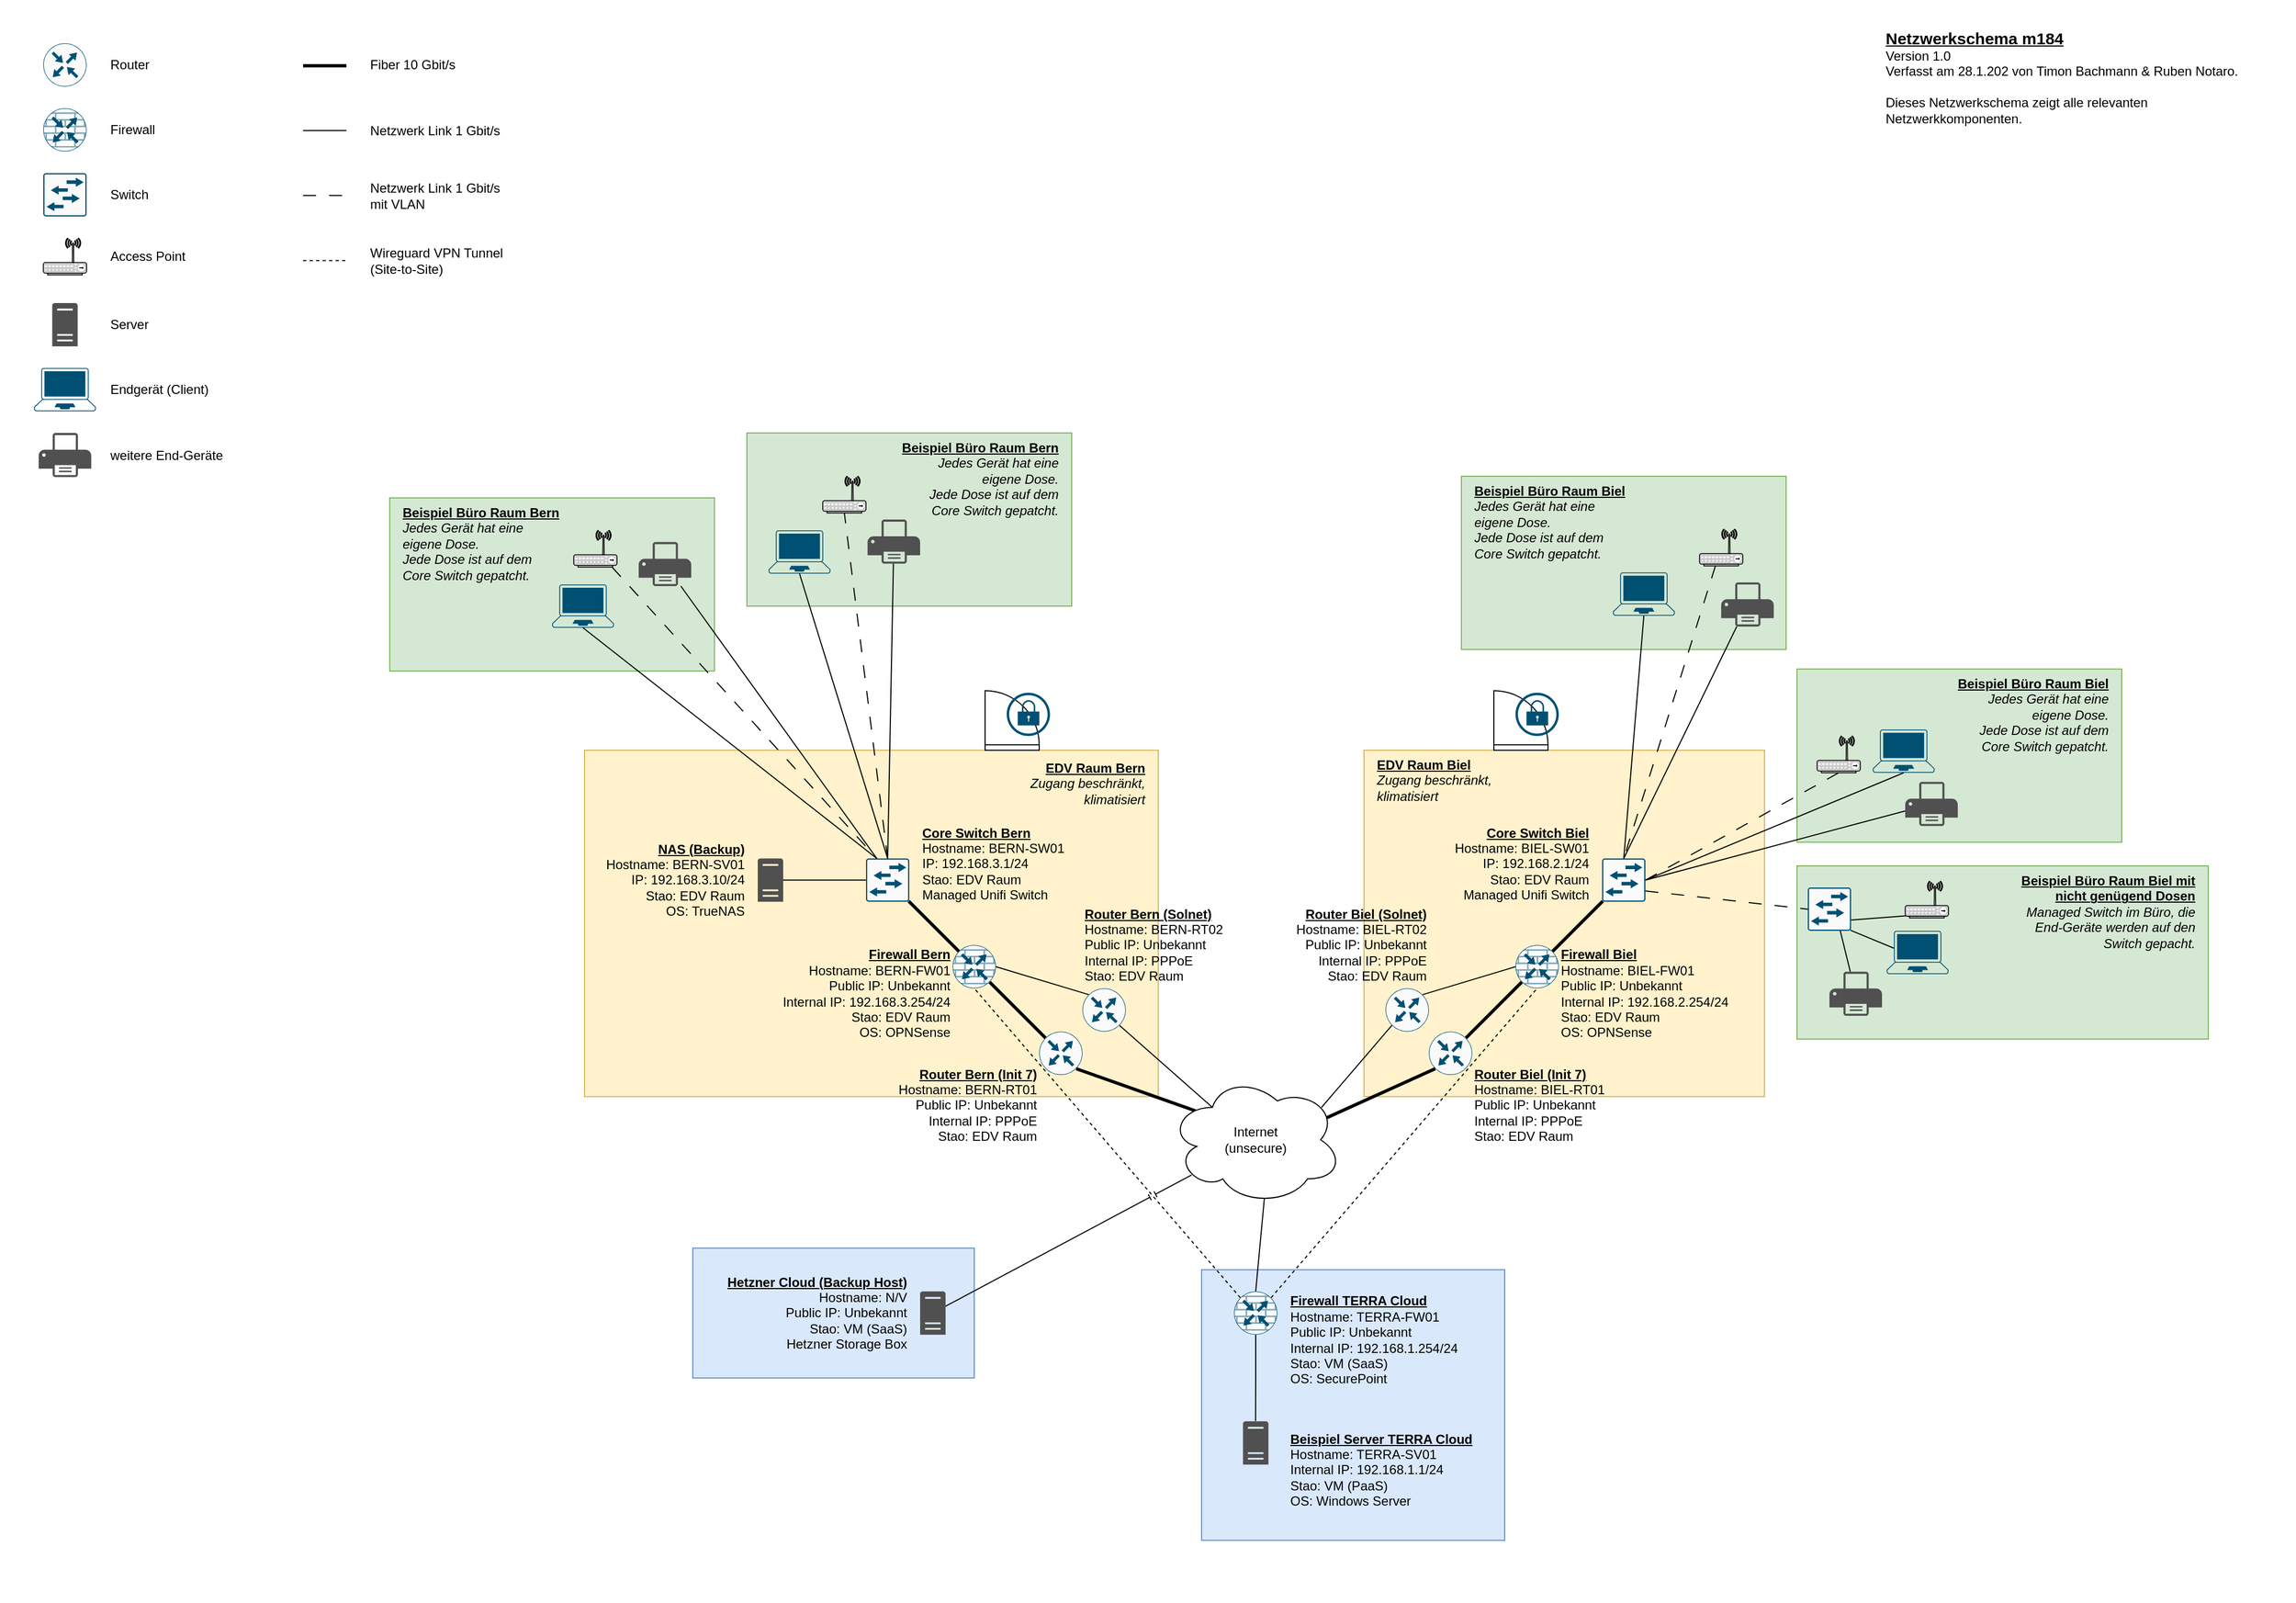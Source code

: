 <mxfile version="26.0.4">
  <diagram name="Page-1" id="UsSGIcp84zUyu0MzKcrr">
    <mxGraphModel dx="2963" dy="1770" grid="1" gridSize="10" guides="1" tooltips="1" connect="1" arrows="1" fold="1" page="1" pageScale="1" pageWidth="4681" pageHeight="3300" math="0" shadow="0">
      <root>
        <mxCell id="0" />
        <mxCell id="1" parent="0" />
        <mxCell id="P50r-k5YsGxF0OZIqXVP-54" value="" style="rounded=0;whiteSpace=wrap;html=1;strokeColor=none;" parent="1" vertex="1">
          <mxGeometry width="2120" height="1480" as="geometry" />
        </mxCell>
        <mxCell id="P50r-k5YsGxF0OZIqXVP-23" value="" style="rounded=0;whiteSpace=wrap;html=1;fillColor=#d5e8d4;strokeColor=#82b366;" parent="1" vertex="1">
          <mxGeometry x="690" y="400" width="300" height="160" as="geometry" />
        </mxCell>
        <mxCell id="P50r-k5YsGxF0OZIqXVP-21" value="" style="rounded=0;whiteSpace=wrap;html=1;fillColor=#d5e8d4;strokeColor=#82b366;" parent="1" vertex="1">
          <mxGeometry x="360" y="460" width="300" height="160" as="geometry" />
        </mxCell>
        <mxCell id="P50r-k5YsGxF0OZIqXVP-1" value="" style="rounded=0;whiteSpace=wrap;html=1;fillColor=#fff2cc;strokeColor=#d6b656;" parent="1" vertex="1">
          <mxGeometry x="540" y="693.13" width="530" height="320" as="geometry" />
        </mxCell>
        <mxCell id="sP-9WGVtGv9-Uc-BqsXa-68" value="" style="rounded=0;whiteSpace=wrap;html=1;fillColor=#fff2cc;strokeColor=#d6b656;" parent="1" vertex="1">
          <mxGeometry x="1260" y="693.13" width="370" height="320" as="geometry" />
        </mxCell>
        <mxCell id="sP-9WGVtGv9-Uc-BqsXa-67" value="" style="rounded=0;whiteSpace=wrap;html=1;fillColor=#dae8fc;strokeColor=#6c8ebf;" parent="1" vertex="1">
          <mxGeometry x="1110" y="1173.13" width="280" height="250" as="geometry" />
        </mxCell>
        <mxCell id="sP-9WGVtGv9-Uc-BqsXa-65" value="" style="rounded=0;whiteSpace=wrap;html=1;fillColor=#dae8fc;strokeColor=#6c8ebf;" parent="1" vertex="1">
          <mxGeometry x="640" y="1153.13" width="260" height="120" as="geometry" />
        </mxCell>
        <mxCell id="-FKKVO8TBDIa5PF5qQGM-1" value="" style="sketch=0;points=[[0.015,0.015,0],[0.985,0.015,0],[0.985,0.985,0],[0.015,0.985,0],[0.25,0,0],[0.5,0,0],[0.75,0,0],[1,0.25,0],[1,0.5,0],[1,0.75,0],[0.75,1,0],[0.5,1,0],[0.25,1,0],[0,0.75,0],[0,0.5,0],[0,0.25,0]];verticalLabelPosition=bottom;html=1;verticalAlign=top;aspect=fixed;align=center;pointerEvents=1;shape=mxgraph.cisco19.rect;prIcon=l2_switch;fillColor=#FAFAFA;strokeColor=#005073;" parent="1" vertex="1">
          <mxGeometry x="40" y="160" width="40" height="40" as="geometry" />
        </mxCell>
        <mxCell id="-FKKVO8TBDIa5PF5qQGM-2" value="" style="sketch=0;points=[[0.5,0,0],[1,0.5,0],[0.5,1,0],[0,0.5,0],[0.145,0.145,0],[0.856,0.145,0],[0.855,0.856,0],[0.145,0.855,0]];verticalLabelPosition=bottom;html=1;verticalAlign=top;aspect=fixed;align=center;pointerEvents=1;shape=mxgraph.cisco19.rect;prIcon=router;fillColor=#FAFAFA;strokeColor=#005073;" parent="1" vertex="1">
          <mxGeometry x="40" y="40" width="40" height="40" as="geometry" />
        </mxCell>
        <mxCell id="-FKKVO8TBDIa5PF5qQGM-4" value="" style="sketch=0;points=[[0.5,0,0],[1,0.5,0],[0.5,1,0],[0,0.5,0],[0.145,0.145,0],[0.856,0.145,0],[0.855,0.856,0],[0.145,0.855,0]];verticalLabelPosition=bottom;html=1;verticalAlign=top;aspect=fixed;align=center;pointerEvents=1;shape=mxgraph.cisco19.rect;prIcon=router_with_firewall;fillColor=#FAFAFA;strokeColor=#005073;" parent="1" vertex="1">
          <mxGeometry x="40" y="100" width="40" height="40" as="geometry" />
        </mxCell>
        <mxCell id="-FKKVO8TBDIa5PF5qQGM-5" value="Router" style="text;html=1;align=left;verticalAlign=middle;whiteSpace=wrap;rounded=0;" parent="1" vertex="1">
          <mxGeometry x="100" y="40" width="140" height="40" as="geometry" />
        </mxCell>
        <mxCell id="-FKKVO8TBDIa5PF5qQGM-6" value="Firewall" style="text;html=1;align=left;verticalAlign=middle;whiteSpace=wrap;rounded=0;" parent="1" vertex="1">
          <mxGeometry x="100" y="100" width="140" height="40" as="geometry" />
        </mxCell>
        <mxCell id="-FKKVO8TBDIa5PF5qQGM-7" value="Switch" style="text;html=1;align=left;verticalAlign=middle;whiteSpace=wrap;rounded=0;" parent="1" vertex="1">
          <mxGeometry x="100" y="160" width="140" height="40" as="geometry" />
        </mxCell>
        <mxCell id="-FKKVO8TBDIa5PF5qQGM-10" value="" style="sketch=0;pointerEvents=1;shadow=0;dashed=0;html=1;strokeColor=none;fillColor=#505050;labelPosition=center;verticalLabelPosition=bottom;verticalAlign=top;outlineConnect=0;align=center;shape=mxgraph.office.servers.server_generic;" parent="1" vertex="1">
          <mxGeometry x="48.25" y="280" width="23.5" height="40" as="geometry" />
        </mxCell>
        <mxCell id="-FKKVO8TBDIa5PF5qQGM-11" value="Server" style="text;html=1;align=left;verticalAlign=middle;whiteSpace=wrap;rounded=0;" parent="1" vertex="1">
          <mxGeometry x="100" y="280" width="140" height="40" as="geometry" />
        </mxCell>
        <mxCell id="-FKKVO8TBDIa5PF5qQGM-14" value="" style="points=[[0.13,0.02,0],[0.5,0,0],[0.87,0.02,0],[0.885,0.4,0],[0.985,0.985,0],[0.5,1,0],[0.015,0.985,0],[0.115,0.4,0]];verticalLabelPosition=bottom;sketch=0;html=1;verticalAlign=top;aspect=fixed;align=center;pointerEvents=1;shape=mxgraph.cisco19.laptop;fillColor=#005073;strokeColor=none;" parent="1" vertex="1">
          <mxGeometry x="31.43" y="340" width="57.14" height="40" as="geometry" />
        </mxCell>
        <mxCell id="-FKKVO8TBDIa5PF5qQGM-15" value="Endgerät (Client)" style="text;html=1;align=left;verticalAlign=middle;whiteSpace=wrap;rounded=0;" parent="1" vertex="1">
          <mxGeometry x="100" y="340" width="140" height="40" as="geometry" />
        </mxCell>
        <mxCell id="-FKKVO8TBDIa5PF5qQGM-16" value="" style="endArrow=none;html=1;rounded=0;strokeWidth=3;" parent="1" edge="1">
          <mxGeometry width="50" height="50" relative="1" as="geometry">
            <mxPoint x="280" y="60.76" as="sourcePoint" />
            <mxPoint x="320" y="60.76" as="targetPoint" />
          </mxGeometry>
        </mxCell>
        <mxCell id="-FKKVO8TBDIa5PF5qQGM-17" value="Fiber 10 Gbit/s" style="text;html=1;align=left;verticalAlign=middle;whiteSpace=wrap;rounded=0;" parent="1" vertex="1">
          <mxGeometry x="340" y="40" width="140" height="40" as="geometry" />
        </mxCell>
        <mxCell id="-FKKVO8TBDIa5PF5qQGM-18" value="Netzwerk Link 1 Gbit/s" style="text;html=1;align=left;verticalAlign=middle;whiteSpace=wrap;rounded=0;" parent="1" vertex="1">
          <mxGeometry x="340" y="100.76" width="140" height="40" as="geometry" />
        </mxCell>
        <mxCell id="-FKKVO8TBDIa5PF5qQGM-19" value="" style="endArrow=none;html=1;rounded=0;" parent="1" edge="1">
          <mxGeometry width="50" height="50" relative="1" as="geometry">
            <mxPoint x="280" y="120.61" as="sourcePoint" />
            <mxPoint x="320" y="120.61" as="targetPoint" />
          </mxGeometry>
        </mxCell>
        <mxCell id="-FKKVO8TBDIa5PF5qQGM-20" value="" style="endArrow=none;html=1;rounded=0;dashed=1;" parent="1" edge="1">
          <mxGeometry width="50" height="50" relative="1" as="geometry">
            <mxPoint x="280" y="240.76" as="sourcePoint" />
            <mxPoint x="320" y="240.76" as="targetPoint" />
          </mxGeometry>
        </mxCell>
        <mxCell id="-FKKVO8TBDIa5PF5qQGM-21" value="Wireguard VPN Tunnel&lt;div&gt;(Site-to-Site)&lt;/div&gt;" style="text;html=1;align=left;verticalAlign=middle;whiteSpace=wrap;rounded=0;" parent="1" vertex="1">
          <mxGeometry x="340" y="220.76" width="140" height="40" as="geometry" />
        </mxCell>
        <mxCell id="sP-9WGVtGv9-Uc-BqsXa-1" value="weitere End-Geräte" style="text;html=1;align=left;verticalAlign=middle;whiteSpace=wrap;rounded=0;" parent="1" vertex="1">
          <mxGeometry x="100" y="400.76" width="140" height="40" as="geometry" />
        </mxCell>
        <mxCell id="sP-9WGVtGv9-Uc-BqsXa-2" value="" style="sketch=0;pointerEvents=1;shadow=0;dashed=0;html=1;strokeColor=none;fillColor=#505050;labelPosition=center;verticalLabelPosition=bottom;verticalAlign=top;outlineConnect=0;align=center;shape=mxgraph.office.devices.printer;aspect=fixed;" parent="1" vertex="1">
          <mxGeometry x="35.72" y="400" width="48.57" height="40.76" as="geometry" />
        </mxCell>
        <mxCell id="sP-9WGVtGv9-Uc-BqsXa-3" value="Netzwerk Link 1 Gbit/s mit VLAN" style="text;html=1;align=left;verticalAlign=middle;whiteSpace=wrap;rounded=0;" parent="1" vertex="1">
          <mxGeometry x="340" y="160.76" width="140" height="40" as="geometry" />
        </mxCell>
        <mxCell id="sP-9WGVtGv9-Uc-BqsXa-4" value="" style="endArrow=none;html=1;rounded=0;startArrow=none;startFill=0;dashed=1;dashPattern=12 12;" parent="1" edge="1">
          <mxGeometry width="50" height="50" relative="1" as="geometry">
            <mxPoint x="280" y="180.61" as="sourcePoint" />
            <mxPoint x="320" y="180.61" as="targetPoint" />
          </mxGeometry>
        </mxCell>
        <mxCell id="sP-9WGVtGv9-Uc-BqsXa-5" value="" style="fontColor=#0066CC;verticalAlign=top;verticalLabelPosition=bottom;labelPosition=center;align=center;html=1;outlineConnect=0;fillColor=#CCCCCC;strokeColor=#000000;gradientColor=none;gradientDirection=north;strokeWidth=2;shape=mxgraph.networks.wireless_hub;aspect=fixed;" parent="1" vertex="1">
          <mxGeometry x="40.01" y="220" width="40" height="34" as="geometry" />
        </mxCell>
        <mxCell id="sP-9WGVtGv9-Uc-BqsXa-6" value="Access Point" style="text;html=1;align=left;verticalAlign=middle;whiteSpace=wrap;rounded=0;" parent="1" vertex="1">
          <mxGeometry x="100" y="217" width="140" height="40" as="geometry" />
        </mxCell>
        <mxCell id="sP-9WGVtGv9-Uc-BqsXa-8" value="" style="sketch=0;points=[[0.5,0,0],[1,0.5,0],[0.5,1,0],[0,0.5,0],[0.145,0.145,0],[0.856,0.145,0],[0.855,0.856,0],[0.145,0.855,0]];verticalLabelPosition=bottom;html=1;verticalAlign=top;aspect=fixed;align=center;pointerEvents=1;shape=mxgraph.cisco19.rect;prIcon=router;fillColor=#FAFAFA;strokeColor=#005073;" parent="1" vertex="1">
          <mxGeometry x="960" y="953.13" width="40" height="40" as="geometry" />
        </mxCell>
        <mxCell id="sP-9WGVtGv9-Uc-BqsXa-10" value="" style="sketch=0;points=[[0.5,0,0],[1,0.5,0],[0.5,1,0],[0,0.5,0],[0.145,0.145,0],[0.856,0.145,0],[0.855,0.856,0],[0.145,0.855,0]];verticalLabelPosition=bottom;html=1;verticalAlign=top;aspect=fixed;align=center;pointerEvents=1;shape=mxgraph.cisco19.rect;prIcon=router;fillColor=#FAFAFA;strokeColor=#005073;" parent="1" vertex="1">
          <mxGeometry x="1320" y="953.13" width="40" height="40" as="geometry" />
        </mxCell>
        <mxCell id="sP-9WGVtGv9-Uc-BqsXa-12" value="" style="endArrow=none;html=1;rounded=0;dashed=1;entryX=0.5;entryY=1;entryDx=0;entryDy=0;entryPerimeter=0;exitX=0.145;exitY=0.145;exitDx=0;exitDy=0;exitPerimeter=0;jumpStyle=none;" parent="1" source="sP-9WGVtGv9-Uc-BqsXa-23" target="sP-9WGVtGv9-Uc-BqsXa-17" edge="1">
          <mxGeometry width="50" height="50" relative="1" as="geometry">
            <mxPoint x="1145.8" y="1198.93" as="sourcePoint" />
            <mxPoint x="900" y="843.13" as="targetPoint" />
          </mxGeometry>
        </mxCell>
        <mxCell id="sP-9WGVtGv9-Uc-BqsXa-13" value="" style="endArrow=none;html=1;rounded=0;dashed=1;entryX=0.5;entryY=1;entryDx=0;entryDy=0;entryPerimeter=0;exitX=0.856;exitY=0.145;exitDx=0;exitDy=0;exitPerimeter=0;jumpStyle=none;" parent="1" source="sP-9WGVtGv9-Uc-BqsXa-23" target="sP-9WGVtGv9-Uc-BqsXa-19" edge="1">
          <mxGeometry width="50" height="50" relative="1" as="geometry">
            <mxPoint x="1174.22" y="1198.93" as="sourcePoint" />
            <mxPoint x="994" y="977.13" as="targetPoint" />
          </mxGeometry>
        </mxCell>
        <mxCell id="sP-9WGVtGv9-Uc-BqsXa-14" value="" style="endArrow=none;html=1;rounded=0;strokeWidth=3;exitX=0.855;exitY=0.856;exitDx=0;exitDy=0;exitPerimeter=0;entryX=0.151;entryY=0.276;entryDx=0;entryDy=0;entryPerimeter=0;" parent="1" source="sP-9WGVtGv9-Uc-BqsXa-8" target="sP-9WGVtGv9-Uc-BqsXa-7" edge="1">
          <mxGeometry width="50" height="50" relative="1" as="geometry">
            <mxPoint x="1080" y="853.13" as="sourcePoint" />
            <mxPoint x="1120" y="853.13" as="targetPoint" />
          </mxGeometry>
        </mxCell>
        <mxCell id="sP-9WGVtGv9-Uc-BqsXa-15" value="" style="endArrow=none;html=1;rounded=0;strokeWidth=3;exitX=0.145;exitY=0.855;exitDx=0;exitDy=0;exitPerimeter=0;entryX=0.911;entryY=0.329;entryDx=0;entryDy=0;entryPerimeter=0;" parent="1" source="sP-9WGVtGv9-Uc-BqsXa-10" target="sP-9WGVtGv9-Uc-BqsXa-7" edge="1">
          <mxGeometry width="50" height="50" relative="1" as="geometry">
            <mxPoint x="1010" y="983.13" as="sourcePoint" />
            <mxPoint x="1130" y="1033.13" as="targetPoint" />
          </mxGeometry>
        </mxCell>
        <mxCell id="sP-9WGVtGv9-Uc-BqsXa-16" value="" style="endArrow=none;html=1;rounded=0;entryX=0.5;entryY=0;entryDx=0;entryDy=0;entryPerimeter=0;exitX=0.55;exitY=0.95;exitDx=0;exitDy=0;exitPerimeter=0;" parent="1" source="sP-9WGVtGv9-Uc-BqsXa-7" target="sP-9WGVtGv9-Uc-BqsXa-23" edge="1">
          <mxGeometry width="50" height="50" relative="1" as="geometry">
            <mxPoint x="1150" y="952.42" as="sourcePoint" />
            <mxPoint x="1160" y="1193.13" as="targetPoint" />
          </mxGeometry>
        </mxCell>
        <mxCell id="sP-9WGVtGv9-Uc-BqsXa-17" value="" style="sketch=0;points=[[0.5,0,0],[1,0.5,0],[0.5,1,0],[0,0.5,0],[0.145,0.145,0],[0.856,0.145,0],[0.855,0.856,0],[0.145,0.855,0]];verticalLabelPosition=bottom;html=1;verticalAlign=top;aspect=fixed;align=center;pointerEvents=1;shape=mxgraph.cisco19.rect;prIcon=router_with_firewall;fillColor=#FAFAFA;strokeColor=#005073;" parent="1" vertex="1">
          <mxGeometry x="880" y="873.13" width="40" height="40" as="geometry" />
        </mxCell>
        <mxCell id="sP-9WGVtGv9-Uc-BqsXa-19" value="" style="sketch=0;points=[[0.5,0,0],[1,0.5,0],[0.5,1,0],[0,0.5,0],[0.145,0.145,0],[0.856,0.145,0],[0.855,0.856,0],[0.145,0.855,0]];verticalLabelPosition=bottom;html=1;verticalAlign=top;aspect=fixed;align=center;pointerEvents=1;shape=mxgraph.cisco19.rect;prIcon=router_with_firewall;fillColor=#FAFAFA;strokeColor=#005073;" parent="1" vertex="1">
          <mxGeometry x="1400" y="873.13" width="40" height="40" as="geometry" />
        </mxCell>
        <mxCell id="sP-9WGVtGv9-Uc-BqsXa-53" style="edgeStyle=orthogonalEdgeStyle;rounded=0;orthogonalLoop=1;jettySize=auto;html=1;exitX=0.5;exitY=1;exitDx=0;exitDy=0;exitPerimeter=0;entryX=0.495;entryY=-0.007;entryDx=0;entryDy=0;entryPerimeter=0;endArrow=none;endFill=0;" parent="1" source="sP-9WGVtGv9-Uc-BqsXa-23" target="sP-9WGVtGv9-Uc-BqsXa-52" edge="1">
          <mxGeometry relative="1" as="geometry" />
        </mxCell>
        <mxCell id="sP-9WGVtGv9-Uc-BqsXa-23" value="" style="sketch=0;points=[[0.5,0,0],[1,0.5,0],[0.5,1,0],[0,0.5,0],[0.145,0.145,0],[0.856,0.145,0],[0.855,0.856,0],[0.145,0.855,0]];verticalLabelPosition=bottom;html=1;verticalAlign=top;aspect=fixed;align=center;pointerEvents=1;shape=mxgraph.cisco19.rect;prIcon=router_with_firewall;fillColor=#FAFAFA;strokeColor=#005073;" parent="1" vertex="1">
          <mxGeometry x="1140" y="1193.13" width="40" height="40" as="geometry" />
        </mxCell>
        <mxCell id="sP-9WGVtGv9-Uc-BqsXa-25" value="&lt;b&gt;&lt;u&gt;Firewall TERRA Cloud&lt;/u&gt;&lt;/b&gt;&lt;div&gt;Hostname: TERRA-FW01&lt;/div&gt;&lt;div&gt;Public IP: Unbekannt&lt;/div&gt;&lt;div&gt;Internal IP: 192.168.1.254/24&lt;/div&gt;&lt;div&gt;Stao: VM (SaaS)&lt;/div&gt;&lt;div&gt;OS: SecurePoint&lt;/div&gt;" style="text;html=1;align=left;verticalAlign=middle;whiteSpace=wrap;rounded=0;" parent="1" vertex="1">
          <mxGeometry x="1190" y="1193.13" width="160" height="90" as="geometry" />
        </mxCell>
        <mxCell id="sP-9WGVtGv9-Uc-BqsXa-27" value="&lt;b&gt;&lt;u&gt;Firewall Biel&lt;/u&gt;&lt;/b&gt;&lt;div&gt;Hostname: BIEL-FW01&lt;/div&gt;&lt;div&gt;Public IP: Unbekannt&lt;/div&gt;&lt;div&gt;Internal IP: 192.168.2.254/24&lt;/div&gt;&lt;div&gt;Stao: EDV Raum&lt;/div&gt;&lt;div&gt;OS: OPNSense&lt;/div&gt;" style="text;html=1;align=left;verticalAlign=middle;whiteSpace=wrap;rounded=0;" parent="1" vertex="1">
          <mxGeometry x="1440" y="873.13" width="170" height="90" as="geometry" />
        </mxCell>
        <mxCell id="sP-9WGVtGv9-Uc-BqsXa-29" value="&lt;div&gt;&lt;b&gt;&lt;u&gt;Router Biel (Init 7)&lt;/u&gt;&lt;/b&gt;&lt;div&gt;Hostname: BIEL-RT01&lt;/div&gt;&lt;div&gt;Public IP: Unbekannt&lt;/div&gt;&lt;div&gt;Internal IP: PPPoE&lt;/div&gt;&lt;div&gt;Stao: EDV Raum&lt;/div&gt;&lt;/div&gt;" style="text;html=1;align=left;verticalAlign=middle;whiteSpace=wrap;rounded=0;" parent="1" vertex="1">
          <mxGeometry x="1360" y="983.13" width="130" height="75" as="geometry" />
        </mxCell>
        <mxCell id="sP-9WGVtGv9-Uc-BqsXa-30" value="" style="sketch=0;points=[[0.5,0,0],[1,0.5,0],[0.5,1,0],[0,0.5,0],[0.145,0.145,0],[0.856,0.145,0],[0.855,0.856,0],[0.145,0.855,0]];verticalLabelPosition=bottom;html=1;verticalAlign=top;aspect=fixed;align=center;pointerEvents=1;shape=mxgraph.cisco19.rect;prIcon=router;fillColor=#FAFAFA;strokeColor=#005073;" parent="1" vertex="1">
          <mxGeometry x="1280" y="913.13" width="40" height="40" as="geometry" />
        </mxCell>
        <mxCell id="sP-9WGVtGv9-Uc-BqsXa-32" value="" style="endArrow=none;html=1;rounded=0;entryX=0.88;entryY=0.25;entryDx=0;entryDy=0;entryPerimeter=0;exitX=0.145;exitY=0.855;exitDx=0;exitDy=0;exitPerimeter=0;" parent="1" source="sP-9WGVtGv9-Uc-BqsXa-30" target="sP-9WGVtGv9-Uc-BqsXa-7" edge="1">
          <mxGeometry width="50" height="50" relative="1" as="geometry">
            <mxPoint x="1298" y="1033.13" as="sourcePoint" />
            <mxPoint x="1290" y="1119.13" as="targetPoint" />
          </mxGeometry>
        </mxCell>
        <mxCell id="sP-9WGVtGv9-Uc-BqsXa-33" value="" style="endArrow=none;html=1;rounded=0;entryX=0;entryY=0.5;entryDx=0;entryDy=0;entryPerimeter=0;exitX=0.856;exitY=0.145;exitDx=0;exitDy=0;exitPerimeter=0;" parent="1" source="sP-9WGVtGv9-Uc-BqsXa-30" target="sP-9WGVtGv9-Uc-BqsXa-19" edge="1">
          <mxGeometry width="50" height="50" relative="1" as="geometry">
            <mxPoint x="1306" y="967.13" as="sourcePoint" />
            <mxPoint x="1231" y="1033.13" as="targetPoint" />
          </mxGeometry>
        </mxCell>
        <mxCell id="sP-9WGVtGv9-Uc-BqsXa-35" value="" style="sketch=0;points=[[0.5,0,0],[1,0.5,0],[0.5,1,0],[0,0.5,0],[0.145,0.145,0],[0.856,0.145,0],[0.855,0.856,0],[0.145,0.855,0]];verticalLabelPosition=bottom;html=1;verticalAlign=top;aspect=fixed;align=center;pointerEvents=1;shape=mxgraph.cisco19.rect;prIcon=router;fillColor=#FAFAFA;strokeColor=#005073;" parent="1" vertex="1">
          <mxGeometry x="1000" y="913.13" width="40" height="40" as="geometry" />
        </mxCell>
        <mxCell id="sP-9WGVtGv9-Uc-BqsXa-36" value="" style="endArrow=none;html=1;rounded=0;strokeWidth=3;exitX=0.856;exitY=0.145;exitDx=0;exitDy=0;exitPerimeter=0;entryX=0.145;entryY=0.855;entryDx=0;entryDy=0;entryPerimeter=0;" parent="1" source="sP-9WGVtGv9-Uc-BqsXa-10" target="sP-9WGVtGv9-Uc-BqsXa-19" edge="1">
          <mxGeometry width="50" height="50" relative="1" as="geometry">
            <mxPoint x="1296" y="997.13" as="sourcePoint" />
            <mxPoint x="1231" y="1033.13" as="targetPoint" />
          </mxGeometry>
        </mxCell>
        <mxCell id="sP-9WGVtGv9-Uc-BqsXa-37" value="" style="endArrow=none;html=1;rounded=0;strokeWidth=3;exitX=0.855;exitY=0.856;exitDx=0;exitDy=0;exitPerimeter=0;entryX=0.145;entryY=0.145;entryDx=0;entryDy=0;entryPerimeter=0;" parent="1" source="sP-9WGVtGv9-Uc-BqsXa-17" target="sP-9WGVtGv9-Uc-BqsXa-8" edge="1">
          <mxGeometry width="50" height="50" relative="1" as="geometry">
            <mxPoint x="1044" y="997.13" as="sourcePoint" />
            <mxPoint x="1130" y="1033.13" as="targetPoint" />
          </mxGeometry>
        </mxCell>
        <mxCell id="sP-9WGVtGv9-Uc-BqsXa-38" value="" style="endArrow=none;html=1;rounded=0;entryX=0.25;entryY=0.25;entryDx=0;entryDy=0;entryPerimeter=0;exitX=0.855;exitY=0.856;exitDx=0;exitDy=0;exitPerimeter=0;" parent="1" source="sP-9WGVtGv9-Uc-BqsXa-35" target="sP-9WGVtGv9-Uc-BqsXa-7" edge="1">
          <mxGeometry width="50" height="50" relative="1" as="geometry">
            <mxPoint x="1276" y="957.13" as="sourcePoint" />
            <mxPoint x="1231" y="1033.13" as="targetPoint" />
          </mxGeometry>
        </mxCell>
        <mxCell id="sP-9WGVtGv9-Uc-BqsXa-39" value="" style="endArrow=none;html=1;rounded=0;entryX=1;entryY=0.5;entryDx=0;entryDy=0;entryPerimeter=0;exitX=0.145;exitY=0.145;exitDx=0;exitDy=0;exitPerimeter=0;" parent="1" source="sP-9WGVtGv9-Uc-BqsXa-35" target="sP-9WGVtGv9-Uc-BqsXa-17" edge="1">
          <mxGeometry width="50" height="50" relative="1" as="geometry">
            <mxPoint x="1064" y="957.13" as="sourcePoint" />
            <mxPoint x="1130" y="1033.13" as="targetPoint" />
          </mxGeometry>
        </mxCell>
        <mxCell id="sP-9WGVtGv9-Uc-BqsXa-40" value="&lt;div&gt;&lt;b&gt;&lt;u&gt;Router Biel (Solnet)&lt;/u&gt;&lt;/b&gt;&lt;/div&gt;&lt;div&gt;Hostname: BIEL-RT02&lt;/div&gt;&lt;div&gt;Public IP: Unbekannt&lt;/div&gt;&lt;div&gt;Internal IP: PPPoE&lt;/div&gt;&lt;div&gt;Stao: EDV Raum&lt;/div&gt;" style="text;html=1;align=right;verticalAlign=middle;whiteSpace=wrap;rounded=0;" parent="1" vertex="1">
          <mxGeometry x="1190" y="833.13" width="130" height="80" as="geometry" />
        </mxCell>
        <mxCell id="sP-9WGVtGv9-Uc-BqsXa-41" value="&lt;div&gt;&lt;b&gt;&lt;u&gt;Router Bern (Solnet)&lt;/u&gt;&lt;/b&gt;&lt;/div&gt;&lt;div&gt;Hostname: BERN-RT02&lt;/div&gt;&lt;div&gt;Public IP: Unbekannt&lt;/div&gt;&lt;div&gt;Internal IP: PPPoE&lt;/div&gt;&lt;div&gt;Stao: EDV Raum&lt;/div&gt;" style="text;html=1;align=left;verticalAlign=middle;whiteSpace=wrap;rounded=0;" parent="1" vertex="1">
          <mxGeometry x="1000" y="833.13" width="130" height="80" as="geometry" />
        </mxCell>
        <mxCell id="sP-9WGVtGv9-Uc-BqsXa-42" value="&lt;div&gt;&lt;b&gt;&lt;u&gt;Router Bern (Init 7)&lt;/u&gt;&lt;/b&gt;&lt;div&gt;Hostname: BERN-RT01&lt;/div&gt;&lt;div&gt;Public IP: Unbekannt&lt;/div&gt;&lt;div&gt;Internal IP: PPPoE&lt;/div&gt;&lt;div&gt;Stao: EDV Raum&lt;/div&gt;&lt;/div&gt;" style="text;html=1;align=right;verticalAlign=middle;whiteSpace=wrap;rounded=0;" parent="1" vertex="1">
          <mxGeometry x="820" y="983.13" width="140" height="75" as="geometry" />
        </mxCell>
        <mxCell id="sP-9WGVtGv9-Uc-BqsXa-43" value="&lt;b&gt;&lt;u&gt;Firewall Bern&lt;/u&gt;&lt;/b&gt;&lt;div&gt;Hostname: BERN-FW01&lt;/div&gt;&lt;div&gt;Public IP: Unbekannt&lt;/div&gt;&lt;div&gt;Internal IP: 192.168.3.254/24&lt;/div&gt;&lt;div&gt;Stao: EDV Raum&lt;/div&gt;&lt;div&gt;OS: OPNSense&lt;/div&gt;" style="text;html=1;align=right;verticalAlign=middle;whiteSpace=wrap;rounded=0;" parent="1" vertex="1">
          <mxGeometry x="710" y="873.13" width="170" height="90" as="geometry" />
        </mxCell>
        <mxCell id="sP-9WGVtGv9-Uc-BqsXa-44" value="" style="sketch=0;points=[[0.015,0.015,0],[0.985,0.015,0],[0.985,0.985,0],[0.015,0.985,0],[0.25,0,0],[0.5,0,0],[0.75,0,0],[1,0.25,0],[1,0.5,0],[1,0.75,0],[0.75,1,0],[0.5,1,0],[0.25,1,0],[0,0.75,0],[0,0.5,0],[0,0.25,0]];verticalLabelPosition=bottom;html=1;verticalAlign=top;aspect=fixed;align=center;pointerEvents=1;shape=mxgraph.cisco19.rect;prIcon=l2_switch;fillColor=#FAFAFA;strokeColor=#005073;" parent="1" vertex="1">
          <mxGeometry x="800" y="793.13" width="40" height="40" as="geometry" />
        </mxCell>
        <mxCell id="sP-9WGVtGv9-Uc-BqsXa-45" value="" style="sketch=0;points=[[0.015,0.015,0],[0.985,0.015,0],[0.985,0.985,0],[0.015,0.985,0],[0.25,0,0],[0.5,0,0],[0.75,0,0],[1,0.25,0],[1,0.5,0],[1,0.75,0],[0.75,1,0],[0.5,1,0],[0.25,1,0],[0,0.75,0],[0,0.5,0],[0,0.25,0]];verticalLabelPosition=bottom;html=1;verticalAlign=top;aspect=fixed;align=center;pointerEvents=1;shape=mxgraph.cisco19.rect;prIcon=l2_switch;fillColor=#FAFAFA;strokeColor=#005073;" parent="1" vertex="1">
          <mxGeometry x="1480" y="793.13" width="40" height="40" as="geometry" />
        </mxCell>
        <mxCell id="sP-9WGVtGv9-Uc-BqsXa-47" value="" style="endArrow=none;html=1;rounded=0;strokeWidth=3;exitX=0.856;exitY=0.145;exitDx=0;exitDy=0;exitPerimeter=0;entryX=0.015;entryY=0.985;entryDx=0;entryDy=0;entryPerimeter=0;" parent="1" source="sP-9WGVtGv9-Uc-BqsXa-19" target="sP-9WGVtGv9-Uc-BqsXa-45" edge="1">
          <mxGeometry width="50" height="50" relative="1" as="geometry">
            <mxPoint x="1380" y="845.13" as="sourcePoint" />
            <mxPoint x="1432" y="793.13" as="targetPoint" />
          </mxGeometry>
        </mxCell>
        <mxCell id="sP-9WGVtGv9-Uc-BqsXa-48" value="" style="endArrow=none;html=1;rounded=0;strokeWidth=3;exitX=0.145;exitY=0.145;exitDx=0;exitDy=0;exitPerimeter=0;entryX=0.985;entryY=0.985;entryDx=0;entryDy=0;entryPerimeter=0;" parent="1" source="sP-9WGVtGv9-Uc-BqsXa-17" target="sP-9WGVtGv9-Uc-BqsXa-44" edge="1">
          <mxGeometry width="50" height="50" relative="1" as="geometry">
            <mxPoint x="1444" y="889.13" as="sourcePoint" />
            <mxPoint x="1491" y="842.13" as="targetPoint" />
          </mxGeometry>
        </mxCell>
        <mxCell id="sP-9WGVtGv9-Uc-BqsXa-49" value="&lt;b style=&quot;&quot;&gt;&lt;u&gt;Core Switch Biel&lt;/u&gt;&lt;/b&gt;&lt;div style=&quot;&quot;&gt;Hostname: BIEL-SW01&lt;/div&gt;&lt;div style=&quot;&quot;&gt;IP: 192.168.2.1/24&lt;/div&gt;&lt;div style=&quot;&quot;&gt;Stao: EDV Raum&lt;/div&gt;&lt;div style=&quot;&quot;&gt;Managed Unifi Switch&lt;/div&gt;" style="text;html=1;align=right;verticalAlign=middle;whiteSpace=wrap;rounded=0;" parent="1" vertex="1">
          <mxGeometry x="1320" y="763.13" width="150" height="70" as="geometry" />
        </mxCell>
        <mxCell id="sP-9WGVtGv9-Uc-BqsXa-50" value="&lt;b&gt;&lt;u&gt;Core Switch Bern&lt;/u&gt;&lt;/b&gt;&lt;div&gt;Hostname: BERN-SW01&lt;/div&gt;&lt;div&gt;&lt;span style=&quot;background-color: initial;&quot;&gt;IP: 192.168.3.1/24&lt;/span&gt;&lt;br&gt;&lt;/div&gt;&lt;div&gt;Stao: EDV Raum&lt;/div&gt;&lt;div&gt;&lt;span style=&quot;text-align: right;&quot;&gt;Managed Unifi Switch&lt;/span&gt;&lt;br&gt;&lt;/div&gt;" style="text;html=1;align=left;verticalAlign=middle;whiteSpace=wrap;rounded=0;" parent="1" vertex="1">
          <mxGeometry x="850" y="763.13" width="150" height="70" as="geometry" />
        </mxCell>
        <mxCell id="sP-9WGVtGv9-Uc-BqsXa-52" value="" style="sketch=0;pointerEvents=1;shadow=0;dashed=0;html=1;strokeColor=none;fillColor=#505050;labelPosition=center;verticalLabelPosition=bottom;verticalAlign=top;outlineConnect=0;align=center;shape=mxgraph.office.servers.server_generic;" parent="1" vertex="1">
          <mxGeometry x="1148.25" y="1313.13" width="23.5" height="40" as="geometry" />
        </mxCell>
        <mxCell id="sP-9WGVtGv9-Uc-BqsXa-54" value="&lt;b&gt;&lt;u&gt;Beispiel Server TERRA Cloud&lt;/u&gt;&lt;/b&gt;&lt;div&gt;Hostname: TERRA-SV01&lt;/div&gt;&lt;div&gt;&lt;span style=&quot;background-color: transparent; color: light-dark(rgb(0, 0, 0), rgb(255, 255, 255));&quot;&gt;Internal IP: 192.168.1.1/24&lt;/span&gt;&lt;br&gt;&lt;/div&gt;&lt;div&gt;Stao: VM (PaaS)&lt;/div&gt;&lt;div&gt;OS: Windows Server&lt;/div&gt;" style="text;html=1;align=left;verticalAlign=middle;whiteSpace=wrap;rounded=0;" parent="1" vertex="1">
          <mxGeometry x="1190" y="1313.13" width="180" height="90" as="geometry" />
        </mxCell>
        <mxCell id="sP-9WGVtGv9-Uc-BqsXa-59" style="rounded=0;orthogonalLoop=1;jettySize=auto;html=1;entryX=0.13;entryY=0.77;entryDx=0;entryDy=0;entryPerimeter=0;endArrow=none;endFill=0;jumpStyle=line;" parent="1" source="sP-9WGVtGv9-Uc-BqsXa-55" target="sP-9WGVtGv9-Uc-BqsXa-7" edge="1">
          <mxGeometry relative="1" as="geometry">
            <mxPoint x="990" y="1163.13" as="targetPoint" />
          </mxGeometry>
        </mxCell>
        <mxCell id="sP-9WGVtGv9-Uc-BqsXa-55" value="" style="sketch=0;pointerEvents=1;shadow=0;dashed=0;html=1;strokeColor=none;fillColor=#505050;labelPosition=center;verticalLabelPosition=bottom;verticalAlign=top;outlineConnect=0;align=center;shape=mxgraph.office.servers.server_generic;" parent="1" vertex="1">
          <mxGeometry x="850" y="1193.13" width="23.5" height="40" as="geometry" />
        </mxCell>
        <mxCell id="sP-9WGVtGv9-Uc-BqsXa-56" value="&lt;b&gt;&lt;u&gt;Hetzner Cloud (Backup Host)&lt;/u&gt;&lt;/b&gt;&lt;div&gt;Hostname: N/V&lt;/div&gt;&lt;div&gt;Public IP: Unbekannt&lt;/div&gt;&lt;div&gt;&lt;span style=&quot;background-color: initial;&quot;&gt;Stao: VM (SaaS)&lt;/span&gt;&lt;/div&gt;&lt;div&gt;&lt;span style=&quot;background-color: initial;&quot;&gt;Hetzner Storage Box&lt;/span&gt;&lt;/div&gt;" style="text;html=1;align=right;verticalAlign=middle;whiteSpace=wrap;rounded=0;" parent="1" vertex="1">
          <mxGeometry x="660" y="1173.13" width="180" height="80" as="geometry" />
        </mxCell>
        <mxCell id="sP-9WGVtGv9-Uc-BqsXa-62" value="" style="sketch=0;pointerEvents=1;shadow=0;dashed=0;html=1;strokeColor=none;fillColor=#505050;labelPosition=center;verticalLabelPosition=bottom;verticalAlign=top;outlineConnect=0;align=center;shape=mxgraph.office.servers.server_generic;" parent="1" vertex="1">
          <mxGeometry x="700" y="793.13" width="23.5" height="40" as="geometry" />
        </mxCell>
        <mxCell id="sP-9WGVtGv9-Uc-BqsXa-63" value="&lt;b&gt;&lt;u&gt;NAS (Backup)&lt;/u&gt;&lt;/b&gt;&lt;div&gt;Hostname: BERN-SV01&lt;/div&gt;&lt;div&gt;&lt;span style=&quot;background-color: initial;&quot;&gt;IP: 192.168.3.10/24&lt;/span&gt;&lt;br&gt;&lt;/div&gt;&lt;div&gt;Stao: EDV Raum&lt;/div&gt;&lt;div&gt;&lt;span style=&quot;&quot;&gt;OS: TrueNAS&lt;/span&gt;&lt;br&gt;&lt;/div&gt;" style="text;html=1;align=right;verticalAlign=middle;whiteSpace=wrap;rounded=0;" parent="1" vertex="1">
          <mxGeometry x="540" y="778.13" width="150" height="70" as="geometry" />
        </mxCell>
        <mxCell id="sP-9WGVtGv9-Uc-BqsXa-64" style="edgeStyle=orthogonalEdgeStyle;rounded=0;orthogonalLoop=1;jettySize=auto;html=1;entryX=0;entryY=0.5;entryDx=0;entryDy=0;entryPerimeter=0;endArrow=none;endFill=0;" parent="1" source="sP-9WGVtGv9-Uc-BqsXa-62" target="sP-9WGVtGv9-Uc-BqsXa-44" edge="1">
          <mxGeometry relative="1" as="geometry" />
        </mxCell>
        <mxCell id="sP-9WGVtGv9-Uc-BqsXa-69" value="&lt;b&gt;&lt;u&gt;EDV Raum Biel&lt;/u&gt;&lt;/b&gt;&lt;div&gt;&lt;i&gt;Zugang beschränkt, klimatisiert&lt;/i&gt;&lt;/div&gt;" style="text;html=1;align=left;verticalAlign=top;whiteSpace=wrap;rounded=0;" parent="1" vertex="1">
          <mxGeometry x="1270" y="693.13" width="130" height="50" as="geometry" />
        </mxCell>
        <mxCell id="P50r-k5YsGxF0OZIqXVP-2" value="&lt;b&gt;&lt;u&gt;EDV Raum Bern&lt;/u&gt;&lt;/b&gt;&lt;div&gt;&lt;i&gt;Zugang beschränkt, klimatisiert&lt;/i&gt;&lt;/div&gt;" style="text;html=1;align=right;verticalAlign=top;whiteSpace=wrap;rounded=0;" parent="1" vertex="1">
          <mxGeometry x="930" y="696.26" width="130" height="50" as="geometry" />
        </mxCell>
        <mxCell id="P50r-k5YsGxF0OZIqXVP-4" value="" style="verticalLabelPosition=bottom;html=1;verticalAlign=top;align=center;shape=mxgraph.floorplan.doorRight;aspect=fixed;direction=west;" parent="1" vertex="1">
          <mxGeometry x="910" y="640" width="50" height="53.13" as="geometry" />
        </mxCell>
        <mxCell id="P50r-k5YsGxF0OZIqXVP-3" value="" style="sketch=0;points=[[0.5,0,0],[1,0.5,0],[0.5,1,0],[0,0.5,0],[0.145,0.145,0],[0.856,0.145,0],[0.855,0.856,0],[0.145,0.855,0]];verticalLabelPosition=bottom;html=1;verticalAlign=top;aspect=fixed;align=center;pointerEvents=1;shape=mxgraph.cisco19.lock;fillColor=#005073;strokeColor=none;" parent="1" vertex="1">
          <mxGeometry x="930" y="640" width="40" height="40" as="geometry" />
        </mxCell>
        <mxCell id="P50r-k5YsGxF0OZIqXVP-7" value="" style="verticalLabelPosition=bottom;html=1;verticalAlign=top;align=center;shape=mxgraph.floorplan.doorRight;aspect=fixed;direction=west;" parent="1" vertex="1">
          <mxGeometry x="1380" y="640" width="50" height="53.13" as="geometry" />
        </mxCell>
        <mxCell id="P50r-k5YsGxF0OZIqXVP-8" value="" style="sketch=0;points=[[0.5,0,0],[1,0.5,0],[0.5,1,0],[0,0.5,0],[0.145,0.145,0],[0.856,0.145,0],[0.855,0.856,0],[0.145,0.855,0]];verticalLabelPosition=bottom;html=1;verticalAlign=top;aspect=fixed;align=center;pointerEvents=1;shape=mxgraph.cisco19.lock;fillColor=#005073;strokeColor=none;" parent="1" vertex="1">
          <mxGeometry x="1400" y="640" width="40" height="40" as="geometry" />
        </mxCell>
        <mxCell id="P50r-k5YsGxF0OZIqXVP-9" value="" style="points=[[0.13,0.02,0],[0.5,0,0],[0.87,0.02,0],[0.885,0.4,0],[0.985,0.985,0],[0.5,1,0],[0.015,0.985,0],[0.115,0.4,0]];verticalLabelPosition=bottom;sketch=0;html=1;verticalAlign=top;aspect=fixed;align=center;pointerEvents=1;shape=mxgraph.cisco19.laptop;fillColor=#005073;strokeColor=none;" parent="1" vertex="1">
          <mxGeometry x="710" y="490" width="57.14" height="40" as="geometry" />
        </mxCell>
        <mxCell id="P50r-k5YsGxF0OZIqXVP-10" value="" style="sketch=0;pointerEvents=1;shadow=0;dashed=0;html=1;strokeColor=none;fillColor=#505050;labelPosition=center;verticalLabelPosition=bottom;verticalAlign=top;outlineConnect=0;align=center;shape=mxgraph.office.devices.printer;aspect=fixed;" parent="1" vertex="1">
          <mxGeometry x="801.43" y="480" width="48.57" height="40.76" as="geometry" />
        </mxCell>
        <mxCell id="P50r-k5YsGxF0OZIqXVP-11" value="" style="fontColor=#0066CC;verticalAlign=top;verticalLabelPosition=bottom;labelPosition=center;align=center;html=1;outlineConnect=0;fillColor=#CCCCCC;strokeColor=#000000;gradientColor=none;gradientDirection=north;strokeWidth=2;shape=mxgraph.networks.wireless_hub;aspect=fixed;" parent="1" vertex="1">
          <mxGeometry x="760" y="440" width="40" height="34" as="geometry" />
        </mxCell>
        <mxCell id="P50r-k5YsGxF0OZIqXVP-12" style="rounded=0;orthogonalLoop=1;jettySize=auto;html=1;entryX=0.5;entryY=0;entryDx=0;entryDy=0;entryPerimeter=0;endArrow=none;endFill=0;" parent="1" source="P50r-k5YsGxF0OZIqXVP-10" target="sP-9WGVtGv9-Uc-BqsXa-44" edge="1">
          <mxGeometry relative="1" as="geometry" />
        </mxCell>
        <mxCell id="P50r-k5YsGxF0OZIqXVP-13" style="rounded=0;orthogonalLoop=1;jettySize=auto;html=1;exitX=0.5;exitY=0;exitDx=0;exitDy=0;exitPerimeter=0;entryX=0.5;entryY=1;entryDx=0;entryDy=0;entryPerimeter=0;endArrow=none;endFill=0;dashed=1;dashPattern=12 12;" parent="1" source="sP-9WGVtGv9-Uc-BqsXa-44" target="P50r-k5YsGxF0OZIqXVP-11" edge="1">
          <mxGeometry relative="1" as="geometry" />
        </mxCell>
        <mxCell id="P50r-k5YsGxF0OZIqXVP-14" style="rounded=0;orthogonalLoop=1;jettySize=auto;html=1;exitX=0.5;exitY=1;exitDx=0;exitDy=0;exitPerimeter=0;entryX=0.5;entryY=0;entryDx=0;entryDy=0;entryPerimeter=0;endArrow=none;endFill=0;" parent="1" source="P50r-k5YsGxF0OZIqXVP-9" target="sP-9WGVtGv9-Uc-BqsXa-44" edge="1">
          <mxGeometry relative="1" as="geometry" />
        </mxCell>
        <mxCell id="P50r-k5YsGxF0OZIqXVP-15" value="" style="points=[[0.13,0.02,0],[0.5,0,0],[0.87,0.02,0],[0.885,0.4,0],[0.985,0.985,0],[0.5,1,0],[0.015,0.985,0],[0.115,0.4,0]];verticalLabelPosition=bottom;sketch=0;html=1;verticalAlign=top;aspect=fixed;align=center;pointerEvents=1;shape=mxgraph.cisco19.laptop;fillColor=#005073;strokeColor=none;" parent="1" vertex="1">
          <mxGeometry x="510" y="540" width="57.14" height="40" as="geometry" />
        </mxCell>
        <mxCell id="P50r-k5YsGxF0OZIqXVP-16" value="" style="sketch=0;pointerEvents=1;shadow=0;dashed=0;html=1;strokeColor=none;fillColor=#505050;labelPosition=center;verticalLabelPosition=bottom;verticalAlign=top;outlineConnect=0;align=center;shape=mxgraph.office.devices.printer;aspect=fixed;" parent="1" vertex="1">
          <mxGeometry x="590.0" y="500.76" width="48.57" height="40.76" as="geometry" />
        </mxCell>
        <mxCell id="P50r-k5YsGxF0OZIqXVP-17" value="" style="fontColor=#0066CC;verticalAlign=top;verticalLabelPosition=bottom;labelPosition=center;align=center;html=1;outlineConnect=0;fillColor=#CCCCCC;strokeColor=#000000;gradientColor=none;gradientDirection=north;strokeWidth=2;shape=mxgraph.networks.wireless_hub;aspect=fixed;" parent="1" vertex="1">
          <mxGeometry x="530" y="490" width="40" height="34" as="geometry" />
        </mxCell>
        <mxCell id="P50r-k5YsGxF0OZIqXVP-18" style="rounded=0;orthogonalLoop=1;jettySize=auto;html=1;entryX=0.25;entryY=0;entryDx=0;entryDy=0;entryPerimeter=0;endArrow=none;endFill=0;" parent="1" source="P50r-k5YsGxF0OZIqXVP-16" target="sP-9WGVtGv9-Uc-BqsXa-44" edge="1">
          <mxGeometry relative="1" as="geometry" />
        </mxCell>
        <mxCell id="P50r-k5YsGxF0OZIqXVP-19" style="rounded=0;orthogonalLoop=1;jettySize=auto;html=1;exitX=0.5;exitY=1;exitDx=0;exitDy=0;exitPerimeter=0;entryX=0.25;entryY=0;entryDx=0;entryDy=0;entryPerimeter=0;endArrow=none;endFill=0;" parent="1" source="P50r-k5YsGxF0OZIqXVP-15" target="sP-9WGVtGv9-Uc-BqsXa-44" edge="1">
          <mxGeometry relative="1" as="geometry" />
        </mxCell>
        <mxCell id="P50r-k5YsGxF0OZIqXVP-20" style="rounded=0;orthogonalLoop=1;jettySize=auto;html=1;entryX=0.25;entryY=0;entryDx=0;entryDy=0;entryPerimeter=0;endArrow=none;endFill=0;dashed=1;dashPattern=12 12;" parent="1" source="P50r-k5YsGxF0OZIqXVP-17" target="sP-9WGVtGv9-Uc-BqsXa-44" edge="1">
          <mxGeometry relative="1" as="geometry" />
        </mxCell>
        <mxCell id="P50r-k5YsGxF0OZIqXVP-22" value="&lt;b&gt;&lt;u&gt;Beispiel&amp;nbsp;&lt;/u&gt;&lt;/b&gt;&lt;b&gt;&lt;u&gt;Büro Raum Bern&lt;/u&gt;&lt;/b&gt;&lt;div&gt;&lt;i&gt;Jedes Gerät hat eine eigene Dose.&lt;/i&gt;&lt;/div&gt;&lt;div&gt;&lt;i&gt;Jede Dose ist auf dem Core Switch gepatcht.&lt;/i&gt;&lt;/div&gt;" style="text;html=1;align=left;verticalAlign=top;whiteSpace=wrap;rounded=0;" parent="1" vertex="1">
          <mxGeometry x="370" y="460" width="150" height="80" as="geometry" />
        </mxCell>
        <mxCell id="P50r-k5YsGxF0OZIqXVP-25" value="&lt;b style=&quot;text-align: left;&quot;&gt;&lt;u&gt;Beispiel&amp;nbsp;&lt;/u&gt;&lt;/b&gt;&lt;b&gt;&lt;u&gt;Büro Raum Bern&lt;/u&gt;&lt;/b&gt;&lt;div&gt;&lt;i&gt;Jedes Gerät hat eine eigene Dose.&lt;/i&gt;&lt;/div&gt;&lt;div&gt;&lt;i&gt;Jede Dose ist auf dem Core Switch gepatcht.&lt;/i&gt;&lt;/div&gt;" style="text;html=1;align=right;verticalAlign=top;whiteSpace=wrap;rounded=0;" parent="1" vertex="1">
          <mxGeometry x="830" y="400" width="150" height="80" as="geometry" />
        </mxCell>
        <mxCell id="P50r-k5YsGxF0OZIqXVP-26" value="" style="rounded=0;whiteSpace=wrap;html=1;fillColor=#d5e8d4;strokeColor=#82b366;" parent="1" vertex="1">
          <mxGeometry x="1660" y="618.13" width="300" height="160" as="geometry" />
        </mxCell>
        <mxCell id="P50r-k5YsGxF0OZIqXVP-27" value="" style="rounded=0;whiteSpace=wrap;html=1;fillColor=#d5e8d4;strokeColor=#82b366;" parent="1" vertex="1">
          <mxGeometry x="1350" y="440" width="300" height="160" as="geometry" />
        </mxCell>
        <mxCell id="P50r-k5YsGxF0OZIqXVP-28" value="" style="points=[[0.13,0.02,0],[0.5,0,0],[0.87,0.02,0],[0.885,0.4,0],[0.985,0.985,0],[0.5,1,0],[0.015,0.985,0],[0.115,0.4,0]];verticalLabelPosition=bottom;sketch=0;html=1;verticalAlign=top;aspect=fixed;align=center;pointerEvents=1;shape=mxgraph.cisco19.laptop;fillColor=#005073;strokeColor=none;" parent="1" vertex="1">
          <mxGeometry x="1730" y="674" width="57.14" height="40" as="geometry" />
        </mxCell>
        <mxCell id="P50r-k5YsGxF0OZIqXVP-29" value="" style="sketch=0;pointerEvents=1;shadow=0;dashed=0;html=1;strokeColor=none;fillColor=#505050;labelPosition=center;verticalLabelPosition=bottom;verticalAlign=top;outlineConnect=0;align=center;shape=mxgraph.office.devices.printer;aspect=fixed;" parent="1" vertex="1">
          <mxGeometry x="1760" y="722.37" width="48.57" height="40.76" as="geometry" />
        </mxCell>
        <mxCell id="P50r-k5YsGxF0OZIqXVP-30" value="" style="fontColor=#0066CC;verticalAlign=top;verticalLabelPosition=bottom;labelPosition=center;align=center;html=1;outlineConnect=0;fillColor=#CCCCCC;strokeColor=#000000;gradientColor=none;gradientDirection=north;strokeWidth=2;shape=mxgraph.networks.wireless_hub;aspect=fixed;" parent="1" vertex="1">
          <mxGeometry x="1678.57" y="680" width="40" height="34" as="geometry" />
        </mxCell>
        <mxCell id="P50r-k5YsGxF0OZIqXVP-31" value="" style="points=[[0.13,0.02,0],[0.5,0,0],[0.87,0.02,0],[0.885,0.4,0],[0.985,0.985,0],[0.5,1,0],[0.015,0.985,0],[0.115,0.4,0]];verticalLabelPosition=bottom;sketch=0;html=1;verticalAlign=top;aspect=fixed;align=center;pointerEvents=1;shape=mxgraph.cisco19.laptop;fillColor=#005073;strokeColor=none;" parent="1" vertex="1">
          <mxGeometry x="1490" y="528.86" width="57.14" height="40" as="geometry" />
        </mxCell>
        <mxCell id="P50r-k5YsGxF0OZIqXVP-32" value="" style="sketch=0;pointerEvents=1;shadow=0;dashed=0;html=1;strokeColor=none;fillColor=#505050;labelPosition=center;verticalLabelPosition=bottom;verticalAlign=top;outlineConnect=0;align=center;shape=mxgraph.office.devices.printer;aspect=fixed;" parent="1" vertex="1">
          <mxGeometry x="1590" y="538.1" width="48.57" height="40.76" as="geometry" />
        </mxCell>
        <mxCell id="P50r-k5YsGxF0OZIqXVP-33" value="" style="fontColor=#0066CC;verticalAlign=top;verticalLabelPosition=bottom;labelPosition=center;align=center;html=1;outlineConnect=0;fillColor=#CCCCCC;strokeColor=#000000;gradientColor=none;gradientDirection=north;strokeWidth=2;shape=mxgraph.networks.wireless_hub;aspect=fixed;" parent="1" vertex="1">
          <mxGeometry x="1570" y="488.86" width="40" height="34" as="geometry" />
        </mxCell>
        <mxCell id="P50r-k5YsGxF0OZIqXVP-34" value="&lt;b&gt;&lt;u&gt;Beispiel Büro Raum Biel&lt;/u&gt;&lt;/b&gt;&lt;div&gt;&lt;i&gt;Jedes Gerät hat eine eigene Dose.&lt;/i&gt;&lt;/div&gt;&lt;div&gt;&lt;i&gt;Jede Dose ist auf dem Core Switch gepatcht.&lt;/i&gt;&lt;/div&gt;" style="text;html=1;align=left;verticalAlign=top;whiteSpace=wrap;rounded=0;" parent="1" vertex="1">
          <mxGeometry x="1360" y="440" width="150" height="80" as="geometry" />
        </mxCell>
        <mxCell id="P50r-k5YsGxF0OZIqXVP-35" value="&lt;b&gt;&lt;u&gt;Beispiel Büro Raum Biel&lt;/u&gt;&lt;/b&gt;&lt;div&gt;&lt;i&gt;Jedes Gerät hat eine eigene Dose.&lt;/i&gt;&lt;/div&gt;&lt;div&gt;&lt;i&gt;Jede Dose ist auf dem Core Switch gepatcht.&lt;/i&gt;&lt;/div&gt;" style="text;html=1;align=right;verticalAlign=top;whiteSpace=wrap;rounded=0;" parent="1" vertex="1">
          <mxGeometry x="1800" y="618.13" width="150" height="80" as="geometry" />
        </mxCell>
        <mxCell id="P50r-k5YsGxF0OZIqXVP-36" style="rounded=0;orthogonalLoop=1;jettySize=auto;html=1;entryX=1;entryY=0.5;entryDx=0;entryDy=0;entryPerimeter=0;endArrow=none;endFill=0;" parent="1" source="P50r-k5YsGxF0OZIqXVP-29" target="sP-9WGVtGv9-Uc-BqsXa-45" edge="1">
          <mxGeometry relative="1" as="geometry">
            <mxPoint x="1610" y="773" as="targetPoint" />
          </mxGeometry>
        </mxCell>
        <mxCell id="P50r-k5YsGxF0OZIqXVP-37" style="rounded=0;orthogonalLoop=1;jettySize=auto;html=1;exitX=1;exitY=0.5;exitDx=0;exitDy=0;exitPerimeter=0;entryX=0.5;entryY=1;entryDx=0;entryDy=0;entryPerimeter=0;endArrow=none;endFill=0;dashed=1;dashPattern=12 12;" parent="1" source="sP-9WGVtGv9-Uc-BqsXa-45" target="P50r-k5YsGxF0OZIqXVP-30" edge="1">
          <mxGeometry relative="1" as="geometry">
            <mxPoint x="1610" y="773" as="sourcePoint" />
          </mxGeometry>
        </mxCell>
        <mxCell id="P50r-k5YsGxF0OZIqXVP-38" style="rounded=0;orthogonalLoop=1;jettySize=auto;html=1;exitX=0.5;exitY=1;exitDx=0;exitDy=0;exitPerimeter=0;entryX=1;entryY=0.5;entryDx=0;entryDy=0;entryPerimeter=0;endArrow=none;endFill=0;" parent="1" source="P50r-k5YsGxF0OZIqXVP-28" target="sP-9WGVtGv9-Uc-BqsXa-45" edge="1">
          <mxGeometry relative="1" as="geometry">
            <mxPoint x="1610" y="773" as="targetPoint" />
          </mxGeometry>
        </mxCell>
        <mxCell id="P50r-k5YsGxF0OZIqXVP-39" style="rounded=0;orthogonalLoop=1;jettySize=auto;html=1;entryX=0.5;entryY=0;entryDx=0;entryDy=0;entryPerimeter=0;endArrow=none;endFill=0;" parent="1" source="P50r-k5YsGxF0OZIqXVP-32" target="sP-9WGVtGv9-Uc-BqsXa-45" edge="1">
          <mxGeometry relative="1" as="geometry">
            <mxPoint x="1600" y="773" as="targetPoint" />
          </mxGeometry>
        </mxCell>
        <mxCell id="P50r-k5YsGxF0OZIqXVP-40" style="rounded=0;orthogonalLoop=1;jettySize=auto;html=1;entryX=0.5;entryY=0;entryDx=0;entryDy=0;entryPerimeter=0;endArrow=none;endFill=0;dashed=1;dashPattern=12 12;" parent="1" source="P50r-k5YsGxF0OZIqXVP-33" target="sP-9WGVtGv9-Uc-BqsXa-45" edge="1">
          <mxGeometry relative="1" as="geometry">
            <mxPoint x="1600" y="773" as="targetPoint" />
          </mxGeometry>
        </mxCell>
        <mxCell id="P50r-k5YsGxF0OZIqXVP-41" style="rounded=0;orthogonalLoop=1;jettySize=auto;html=1;exitX=0.5;exitY=1;exitDx=0;exitDy=0;exitPerimeter=0;entryX=0.5;entryY=0;entryDx=0;entryDy=0;entryPerimeter=0;endArrow=none;endFill=0;" parent="1" source="P50r-k5YsGxF0OZIqXVP-31" target="sP-9WGVtGv9-Uc-BqsXa-45" edge="1">
          <mxGeometry relative="1" as="geometry">
            <mxPoint x="1600" y="773" as="targetPoint" />
          </mxGeometry>
        </mxCell>
        <mxCell id="P50r-k5YsGxF0OZIqXVP-42" value="" style="rounded=0;whiteSpace=wrap;html=1;fillColor=#d5e8d4;strokeColor=#82b366;" parent="1" vertex="1">
          <mxGeometry x="1660" y="800" width="380" height="160" as="geometry" />
        </mxCell>
        <mxCell id="P50r-k5YsGxF0OZIqXVP-43" value="&lt;b&gt;&lt;u&gt;Beispiel Büro Raum Biel mit nicht genügend Dosen&lt;/u&gt;&lt;/b&gt;&lt;div&gt;&lt;i&gt;Managed Switch im Büro, die End-Geräte werden auf den Switch gepacht.&lt;/i&gt;&lt;/div&gt;" style="text;html=1;align=right;verticalAlign=top;whiteSpace=wrap;rounded=0;" parent="1" vertex="1">
          <mxGeometry x="1860" y="800" width="170" height="80" as="geometry" />
        </mxCell>
        <mxCell id="P50r-k5YsGxF0OZIqXVP-44" value="" style="sketch=0;points=[[0.015,0.015,0],[0.985,0.015,0],[0.985,0.985,0],[0.015,0.985,0],[0.25,0,0],[0.5,0,0],[0.75,0,0],[1,0.25,0],[1,0.5,0],[1,0.75,0],[0.75,1,0],[0.5,1,0],[0.25,1,0],[0,0.75,0],[0,0.5,0],[0,0.25,0]];verticalLabelPosition=bottom;html=1;verticalAlign=top;aspect=fixed;align=center;pointerEvents=1;shape=mxgraph.cisco19.rect;prIcon=l2_switch;fillColor=#FAFAFA;strokeColor=#005073;" parent="1" vertex="1">
          <mxGeometry x="1670" y="820" width="40" height="40" as="geometry" />
        </mxCell>
        <mxCell id="P50r-k5YsGxF0OZIqXVP-45" style="rounded=0;orthogonalLoop=1;jettySize=auto;html=1;exitX=1;exitY=0.75;exitDx=0;exitDy=0;exitPerimeter=0;entryX=0;entryY=0.5;entryDx=0;entryDy=0;entryPerimeter=0;endArrow=none;endFill=0;dashed=1;dashPattern=12 12;" parent="1" source="sP-9WGVtGv9-Uc-BqsXa-45" target="P50r-k5YsGxF0OZIqXVP-44" edge="1">
          <mxGeometry relative="1" as="geometry" />
        </mxCell>
        <mxCell id="P50r-k5YsGxF0OZIqXVP-46" value="" style="points=[[0.13,0.02,0],[0.5,0,0],[0.87,0.02,0],[0.885,0.4,0],[0.985,0.985,0],[0.5,1,0],[0.015,0.985,0],[0.115,0.4,0]];verticalLabelPosition=bottom;sketch=0;html=1;verticalAlign=top;aspect=fixed;align=center;pointerEvents=1;shape=mxgraph.cisco19.laptop;fillColor=#005073;strokeColor=none;" parent="1" vertex="1">
          <mxGeometry x="1742.86" y="860" width="57.14" height="40" as="geometry" />
        </mxCell>
        <mxCell id="P50r-k5YsGxF0OZIqXVP-47" style="rounded=0;orthogonalLoop=1;jettySize=auto;html=1;exitX=0.985;exitY=0.985;exitDx=0;exitDy=0;exitPerimeter=0;entryX=0.115;entryY=0.4;entryDx=0;entryDy=0;entryPerimeter=0;endArrow=none;endFill=0;" parent="1" source="P50r-k5YsGxF0OZIqXVP-44" target="P50r-k5YsGxF0OZIqXVP-46" edge="1">
          <mxGeometry relative="1" as="geometry" />
        </mxCell>
        <mxCell id="P50r-k5YsGxF0OZIqXVP-48" value="" style="sketch=0;pointerEvents=1;shadow=0;dashed=0;html=1;strokeColor=none;fillColor=#505050;labelPosition=center;verticalLabelPosition=bottom;verticalAlign=top;outlineConnect=0;align=center;shape=mxgraph.office.devices.printer;aspect=fixed;" parent="1" vertex="1">
          <mxGeometry x="1690.0" y="897.75" width="48.57" height="40.76" as="geometry" />
        </mxCell>
        <mxCell id="P50r-k5YsGxF0OZIqXVP-50" style="rounded=0;orthogonalLoop=1;jettySize=auto;html=1;entryX=0.75;entryY=1;entryDx=0;entryDy=0;entryPerimeter=0;endArrow=none;endFill=0;" parent="1" source="P50r-k5YsGxF0OZIqXVP-48" target="P50r-k5YsGxF0OZIqXVP-44" edge="1">
          <mxGeometry relative="1" as="geometry" />
        </mxCell>
        <mxCell id="P50r-k5YsGxF0OZIqXVP-51" value="" style="fontColor=#0066CC;verticalAlign=top;verticalLabelPosition=bottom;labelPosition=center;align=center;html=1;outlineConnect=0;fillColor=#CCCCCC;strokeColor=#000000;gradientColor=none;gradientDirection=north;strokeWidth=2;shape=mxgraph.networks.wireless_hub;aspect=fixed;" parent="1" vertex="1">
          <mxGeometry x="1760.0" y="814.13" width="40" height="34" as="geometry" />
        </mxCell>
        <mxCell id="P50r-k5YsGxF0OZIqXVP-53" style="rounded=0;orthogonalLoop=1;jettySize=auto;html=1;entryX=1;entryY=0.75;entryDx=0;entryDy=0;entryPerimeter=0;endArrow=none;endFill=0;exitX=0.02;exitY=0.94;exitDx=0;exitDy=0;exitPerimeter=0;" parent="1" source="P50r-k5YsGxF0OZIqXVP-51" target="P50r-k5YsGxF0OZIqXVP-44" edge="1">
          <mxGeometry relative="1" as="geometry" />
        </mxCell>
        <mxCell id="sP-9WGVtGv9-Uc-BqsXa-7" value="Internet&lt;div&gt;(unsecure)&lt;/div&gt;" style="ellipse;shape=cloud;whiteSpace=wrap;html=1;aspect=fixed;" parent="1" vertex="1">
          <mxGeometry x="1080" y="993.13" width="160" height="120" as="geometry" />
        </mxCell>
        <mxCell id="gfG_0kMWhyaQA4ixd4Y8-3" value="&lt;b&gt;&lt;u&gt;&lt;font style=&quot;font-size: 15px;&quot;&gt;Netzwerkschema m184&lt;/font&gt;&lt;/u&gt;&lt;/b&gt;&lt;div&gt;Version 1.0&lt;/div&gt;&lt;div&gt;&lt;span style=&quot;background-color: transparent; color: light-dark(rgb(0, 0, 0), rgb(255, 255, 255));&quot;&gt;Verfasst am 28.1.202 von Timon Bachmann &amp;amp; Ruben Notaro.&lt;/span&gt;&lt;br&gt;&lt;/div&gt;&lt;div&gt;&lt;br&gt;&lt;/div&gt;&lt;div&gt;Dieses Netzwerkschema zeigt alle relevanten Netzwerkkomponenten.&lt;/div&gt;" style="text;html=1;align=left;verticalAlign=top;whiteSpace=wrap;rounded=0;" vertex="1" parent="1">
          <mxGeometry x="1740" y="20" width="350" height="160" as="geometry" />
        </mxCell>
      </root>
    </mxGraphModel>
  </diagram>
</mxfile>
